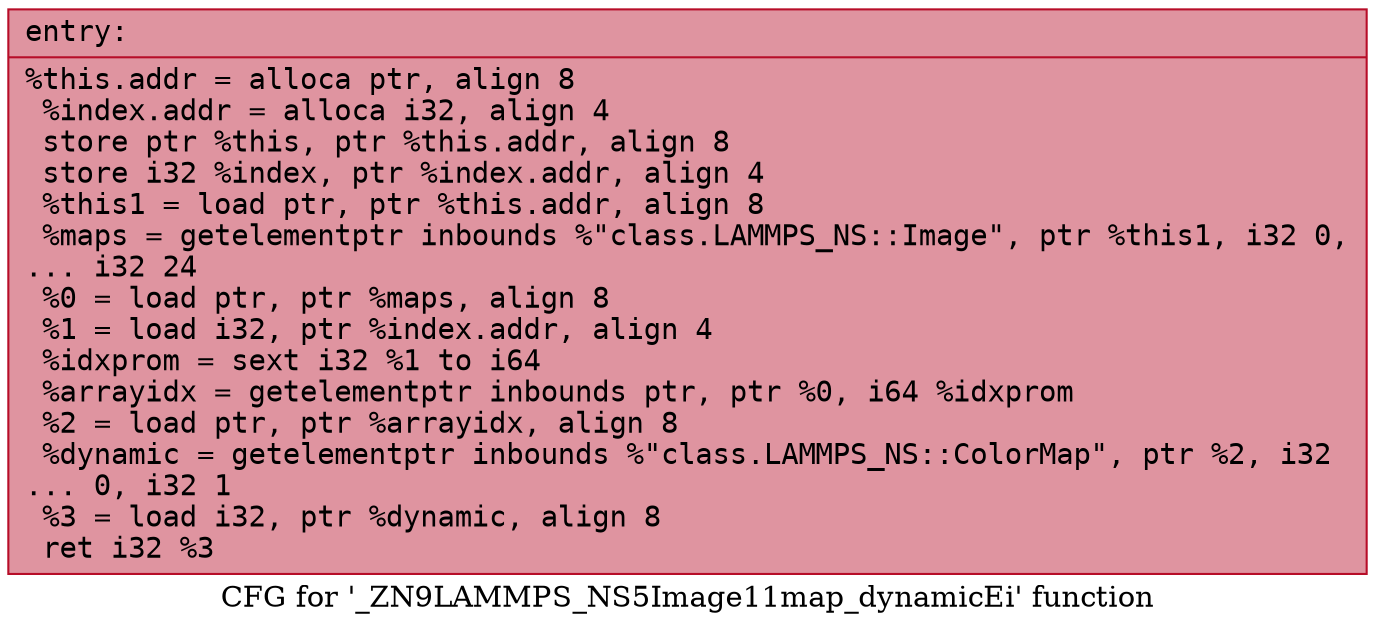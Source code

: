 digraph "CFG for '_ZN9LAMMPS_NS5Image11map_dynamicEi' function" {
	label="CFG for '_ZN9LAMMPS_NS5Image11map_dynamicEi' function";

	Node0x55d95321ada0 [shape=record,color="#b70d28ff", style=filled, fillcolor="#b70d2870" fontname="Courier",label="{entry:\l|  %this.addr = alloca ptr, align 8\l  %index.addr = alloca i32, align 4\l  store ptr %this, ptr %this.addr, align 8\l  store i32 %index, ptr %index.addr, align 4\l  %this1 = load ptr, ptr %this.addr, align 8\l  %maps = getelementptr inbounds %\"class.LAMMPS_NS::Image\", ptr %this1, i32 0,\l... i32 24\l  %0 = load ptr, ptr %maps, align 8\l  %1 = load i32, ptr %index.addr, align 4\l  %idxprom = sext i32 %1 to i64\l  %arrayidx = getelementptr inbounds ptr, ptr %0, i64 %idxprom\l  %2 = load ptr, ptr %arrayidx, align 8\l  %dynamic = getelementptr inbounds %\"class.LAMMPS_NS::ColorMap\", ptr %2, i32\l... 0, i32 1\l  %3 = load i32, ptr %dynamic, align 8\l  ret i32 %3\l}"];
}
